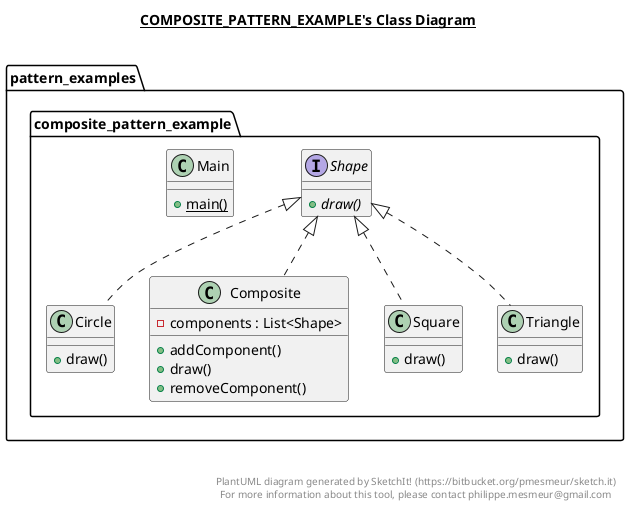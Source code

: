 @startuml

title __COMPOSITE_PATTERN_EXAMPLE's Class Diagram__\n

  namespace pattern_examples.composite_pattern_example {
    class pattern_examples.composite_pattern_example.Circle {
        + draw()
    }
  }
  

  namespace pattern_examples.composite_pattern_example {
    class pattern_examples.composite_pattern_example.Composite {
        - components : List<Shape>
        + addComponent()
        + draw()
        + removeComponent()
    }
  }
  

  namespace pattern_examples.composite_pattern_example {
    class pattern_examples.composite_pattern_example.Main {
        {static} + main()
    }
  }
  

  namespace pattern_examples.composite_pattern_example {
    interface pattern_examples.composite_pattern_example.Shape {
        {abstract} + draw()
    }
  }
  

  namespace pattern_examples.composite_pattern_example {
    class pattern_examples.composite_pattern_example.Square {
        + draw()
    }
  }
  

  namespace pattern_examples.composite_pattern_example {
    class pattern_examples.composite_pattern_example.Triangle {
        + draw()
    }
  }
  

  pattern_examples.composite_pattern_example.Circle .up.|> pattern_examples.composite_pattern_example.Shape
  pattern_examples.composite_pattern_example.Composite .up.|> pattern_examples.composite_pattern_example.Shape
  pattern_examples.composite_pattern_example.Square .up.|> pattern_examples.composite_pattern_example.Shape
  pattern_examples.composite_pattern_example.Triangle .up.|> pattern_examples.composite_pattern_example.Shape


right footer


PlantUML diagram generated by SketchIt! (https://bitbucket.org/pmesmeur/sketch.it)
For more information about this tool, please contact philippe.mesmeur@gmail.com
endfooter

@enduml
